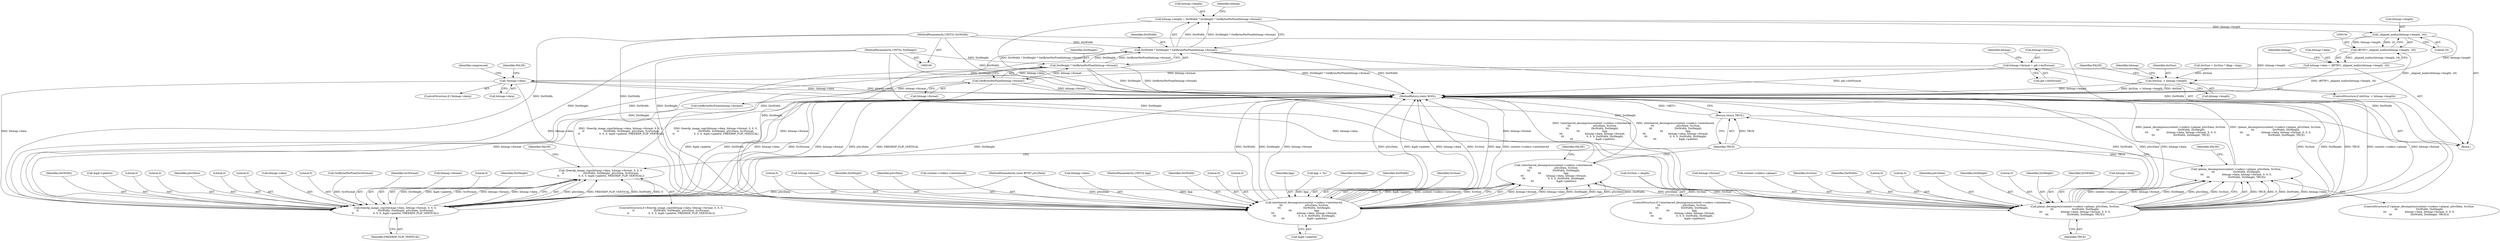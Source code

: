 digraph "1_FreeRDP_09b9d4f1994a674c4ec85b4947aa656eda1aed8a@integer" {
"1000133" [label="(Call,bitmap->length = DstWidth * DstHeight * GetBytesPerPixel(bitmap->format))"];
"1000137" [label="(Call,DstWidth * DstHeight * GetBytesPerPixel(bitmap->format))"];
"1000104" [label="(MethodParameterIn,UINT32 DstWidth)"];
"1000139" [label="(Call,DstHeight * GetBytesPerPixel(bitmap->format))"];
"1000105" [label="(MethodParameterIn,UINT32 DstHeight)"];
"1000141" [label="(Call,GetBytesPerPixel(bitmap->format))"];
"1000126" [label="(Call,bitmap->format = gdi->dstFormat)"];
"1000151" [label="(Call,_aligned_malloc(bitmap->length, 16))"];
"1000149" [label="(Call,(BYTE*) _aligned_malloc(bitmap->length, 16))"];
"1000145" [label="(Call,bitmap->data = (BYTE*) _aligned_malloc(bitmap->length, 16))"];
"1000157" [label="(Call,!bitmap->data)"];
"1000173" [label="(Call,interleaved_decompress(context->codecs->interleaved,\n\t\t\t                            pSrcData, SrcSize,\n\t\t\t                            DstWidth, DstHeight,\n\t\t\t                            bpp,\n\t\t\t                            bitmap->data, bitmap->format,\n\t\t\t                            0, 0, 0, DstWidth, DstHeight,\n\t\t\t                            &gdi->palette))"];
"1000172" [label="(Call,!interleaved_decompress(context->codecs->interleaved,\n\t\t\t                            pSrcData, SrcSize,\n\t\t\t                            DstWidth, DstHeight,\n\t\t\t                            bpp,\n\t\t\t                            bitmap->data, bitmap->format,\n\t\t\t                            0, 0, 0, DstWidth, DstHeight,\n\t\t\t                            &gdi->palette))"];
"1000205" [label="(Call,planar_decompress(context->codecs->planar, pSrcData, SrcSize,\n\t\t\t                       DstWidth, DstHeight,\n\t\t\t                       bitmap->data, bitmap->format, 0, 0, 0,\n\t\t\t                       DstWidth, DstHeight, TRUE))"];
"1000204" [label="(Call,!planar_decompress(context->codecs->planar, pSrcData, SrcSize,\n\t\t\t                       DstWidth, DstHeight,\n\t\t\t                       bitmap->data, bitmap->format, 0, 0, 0,\n\t\t\t                       DstWidth, DstHeight, TRUE))"];
"1000302" [label="(Return,return TRUE;)"];
"1000278" [label="(Call,freerdp_image_copy(bitmap->data, bitmap->format, 0, 0, 0,\n\t\t                        DstWidth, DstHeight, pSrcData, SrcFormat,\n\t\t                        0, 0, 0, &gdi->palette, FREERDP_FLIP_VERTICAL))"];
"1000277" [label="(Call,!freerdp_image_copy(bitmap->data, bitmap->format, 0, 0, 0,\n\t\t                        DstWidth, DstHeight, pSrcData, SrcFormat,\n\t\t                        0, 0, 0, &gdi->palette, FREERDP_FLIP_VERTICAL))"];
"1000269" [label="(Call,dstSize  < bitmap->length)"];
"1000288" [label="(Identifier,DstWidth)"];
"1000295" [label="(Call,&gdi->palette)"];
"1000286" [label="(Literal,0)"];
"1000180" [label="(Identifier,SrcSize)"];
"1000127" [label="(Call,bitmap->format)"];
"1000293" [label="(Literal,0)"];
"1000191" [label="(Literal,0)"];
"1000304" [label="(MethodReturn,static BOOL)"];
"1000137" [label="(Call,DstWidth * DstHeight * GetBytesPerPixel(bitmap->format))"];
"1000187" [label="(Call,bitmap->format)"];
"1000158" [label="(Call,bitmap->data)"];
"1000218" [label="(Call,bitmap->format)"];
"1000134" [label="(Call,bitmap->length)"];
"1000271" [label="(Call,bitmap->length)"];
"1000139" [label="(Call,DstHeight * GetBytesPerPixel(bitmap->format))"];
"1000103" [label="(MethodParameterIn,const BYTE* pSrcData)"];
"1000162" [label="(Identifier,FALSE)"];
"1000104" [label="(MethodParameterIn,UINT32 DstWidth)"];
"1000290" [label="(Identifier,pSrcData)"];
"1000285" [label="(Literal,0)"];
"1000226" [label="(Identifier,TRUE)"];
"1000206" [label="(Call,context->codecs->planar)"];
"1000277" [label="(Call,!freerdp_image_copy(bitmap->data, bitmap->format, 0, 0, 0,\n\t\t                        DstWidth, DstHeight, pSrcData, SrcFormat,\n\t\t                        0, 0, 0, &gdi->palette, FREERDP_FLIP_VERTICAL))"];
"1000204" [label="(Call,!planar_decompress(context->codecs->planar, pSrcData, SrcSize,\n\t\t\t                       DstWidth, DstHeight,\n\t\t\t                       bitmap->data, bitmap->format, 0, 0, 0,\n\t\t\t                       DstWidth, DstHeight, TRUE))"];
"1000182" [label="(Identifier,DstHeight)"];
"1000302" [label="(Return,return TRUE;)"];
"1000179" [label="(Identifier,pSrcData)"];
"1000275" [label="(Identifier,FALSE)"];
"1000212" [label="(Identifier,SrcSize)"];
"1000205" [label="(Call,planar_decompress(context->codecs->planar, pSrcData, SrcSize,\n\t\t\t                       DstWidth, DstHeight,\n\t\t\t                       bitmap->data, bitmap->format, 0, 0, 0,\n\t\t\t                       DstWidth, DstHeight, TRUE))"];
"1000174" [label="(Call,context->codecs->interleaved)"];
"1000173" [label="(Call,interleaved_decompress(context->codecs->interleaved,\n\t\t\t                            pSrcData, SrcSize,\n\t\t\t                            DstWidth, DstHeight,\n\t\t\t                            bpp,\n\t\t\t                            bitmap->data, bitmap->format,\n\t\t\t                            0, 0, 0, DstWidth, DstHeight,\n\t\t\t                            &gdi->palette))"];
"1000147" [label="(Identifier,bitmap)"];
"1000112" [label="(Call,SrcSize = length)"];
"1000200" [label="(Identifier,FALSE)"];
"1000159" [label="(Identifier,bitmap)"];
"1000224" [label="(Identifier,DstWidth)"];
"1000172" [label="(Call,!interleaved_decompress(context->codecs->interleaved,\n\t\t\t                            pSrcData, SrcSize,\n\t\t\t                            DstWidth, DstHeight,\n\t\t\t                            bpp,\n\t\t\t                            bitmap->data, bitmap->format,\n\t\t\t                            0, 0, 0, DstWidth, DstHeight,\n\t\t\t                            &gdi->palette))"];
"1000222" [label="(Literal,0)"];
"1000280" [label="(Identifier,bitmap)"];
"1000164" [label="(Identifier,compressed)"];
"1000126" [label="(Call,bitmap->format = gdi->dstFormat)"];
"1000105" [label="(MethodParameterIn,UINT32 DstHeight)"];
"1000140" [label="(Identifier,DstHeight)"];
"1000292" [label="(Literal,0)"];
"1000268" [label="(ControlStructure,if (dstSize  < bitmap->length))"];
"1000130" [label="(Call,gdi->dstFormat)"];
"1000184" [label="(Call,bitmap->data)"];
"1000142" [label="(Call,bitmap->format)"];
"1000279" [label="(Call,bitmap->data)"];
"1000244" [label="(Call,GetBytesPerPixel(bitmap->format))"];
"1000106" [label="(MethodParameterIn,UINT32 bpp)"];
"1000151" [label="(Call,_aligned_malloc(bitmap->length, 16))"];
"1000221" [label="(Literal,0)"];
"1000299" [label="(Identifier,FREERDP_FLIP_VERTICAL)"];
"1000110" [label="(Block,)"];
"1000270" [label="(Identifier,dstSize)"];
"1000133" [label="(Call,bitmap->length = DstWidth * DstHeight * GetBytesPerPixel(bitmap->format))"];
"1000141" [label="(Call,GetBytesPerPixel(bitmap->format))"];
"1000193" [label="(Identifier,DstWidth)"];
"1000276" [label="(ControlStructure,if (!freerdp_image_copy(bitmap->data, bitmap->format, 0, 0, 0,\n\t\t                        DstWidth, DstHeight, pSrcData, SrcFormat,\n\t\t                        0, 0, 0, &gdi->palette, FREERDP_FLIP_VERTICAL)))"];
"1000190" [label="(Literal,0)"];
"1000156" [label="(ControlStructure,if (!bitmap->data))"];
"1000211" [label="(Identifier,pSrcData)"];
"1000294" [label="(Literal,0)"];
"1000239" [label="(Call,GetBytesPerPixel(SrcFormat))"];
"1000192" [label="(Literal,0)"];
"1000183" [label="(Identifier,bpp)"];
"1000195" [label="(Call,&gdi->palette)"];
"1000214" [label="(Identifier,DstHeight)"];
"1000203" [label="(ControlStructure,if (!planar_decompress(context->codecs->planar, pSrcData, SrcSize,\n\t\t\t                       DstWidth, DstHeight,\n\t\t\t                       bitmap->data, bitmap->format, 0, 0, 0,\n\t\t\t                       DstWidth, DstHeight, TRUE)))"];
"1000155" [label="(Literal,16)"];
"1000171" [label="(ControlStructure,if (!interleaved_decompress(context->codecs->interleaved,\n\t\t\t                            pSrcData, SrcSize,\n\t\t\t                            DstWidth, DstHeight,\n\t\t\t                            bpp,\n\t\t\t                            bitmap->data, bitmap->format,\n\t\t\t                            0, 0, 0, DstWidth, DstHeight,\n\t\t\t                            &gdi->palette)))"];
"1000146" [label="(Call,bitmap->data)"];
"1000138" [label="(Identifier,DstWidth)"];
"1000145" [label="(Call,bitmap->data = (BYTE*) _aligned_malloc(bitmap->length, 16))"];
"1000291" [label="(Identifier,SrcFormat)"];
"1000223" [label="(Literal,0)"];
"1000303" [label="(Identifier,TRUE)"];
"1000278" [label="(Call,freerdp_image_copy(bitmap->data, bitmap->format, 0, 0, 0,\n\t\t                        DstWidth, DstHeight, pSrcData, SrcFormat,\n\t\t                        0, 0, 0, &gdi->palette, FREERDP_FLIP_VERTICAL))"];
"1000157" [label="(Call,!bitmap->data)"];
"1000167" [label="(Call,bpp < 32)"];
"1000194" [label="(Identifier,DstHeight)"];
"1000225" [label="(Identifier,DstHeight)"];
"1000213" [label="(Identifier,DstWidth)"];
"1000135" [label="(Identifier,bitmap)"];
"1000152" [label="(Call,bitmap->length)"];
"1000301" [label="(Identifier,FALSE)"];
"1000269" [label="(Call,dstSize  < bitmap->length)"];
"1000282" [label="(Call,bitmap->format)"];
"1000149" [label="(Call,(BYTE*) _aligned_malloc(bitmap->length, 16))"];
"1000287" [label="(Literal,0)"];
"1000228" [label="(Identifier,FALSE)"];
"1000289" [label="(Identifier,DstHeight)"];
"1000181" [label="(Identifier,DstWidth)"];
"1000261" [label="(Call,dstSize = SrcSize * dbpp / sbpp)"];
"1000215" [label="(Call,bitmap->data)"];
"1000133" -> "1000110"  [label="AST: "];
"1000133" -> "1000137"  [label="CFG: "];
"1000134" -> "1000133"  [label="AST: "];
"1000137" -> "1000133"  [label="AST: "];
"1000147" -> "1000133"  [label="CFG: "];
"1000133" -> "1000304"  [label="DDG: DstWidth * DstHeight * GetBytesPerPixel(bitmap->format)"];
"1000137" -> "1000133"  [label="DDG: DstWidth"];
"1000137" -> "1000133"  [label="DDG: DstHeight * GetBytesPerPixel(bitmap->format)"];
"1000133" -> "1000151"  [label="DDG: bitmap->length"];
"1000137" -> "1000139"  [label="CFG: "];
"1000138" -> "1000137"  [label="AST: "];
"1000139" -> "1000137"  [label="AST: "];
"1000137" -> "1000304"  [label="DDG: DstHeight * GetBytesPerPixel(bitmap->format)"];
"1000137" -> "1000304"  [label="DDG: DstWidth"];
"1000104" -> "1000137"  [label="DDG: DstWidth"];
"1000139" -> "1000137"  [label="DDG: DstHeight"];
"1000139" -> "1000137"  [label="DDG: GetBytesPerPixel(bitmap->format)"];
"1000137" -> "1000173"  [label="DDG: DstWidth"];
"1000137" -> "1000205"  [label="DDG: DstWidth"];
"1000137" -> "1000278"  [label="DDG: DstWidth"];
"1000104" -> "1000100"  [label="AST: "];
"1000104" -> "1000304"  [label="DDG: DstWidth"];
"1000104" -> "1000173"  [label="DDG: DstWidth"];
"1000104" -> "1000205"  [label="DDG: DstWidth"];
"1000104" -> "1000278"  [label="DDG: DstWidth"];
"1000139" -> "1000141"  [label="CFG: "];
"1000140" -> "1000139"  [label="AST: "];
"1000141" -> "1000139"  [label="AST: "];
"1000139" -> "1000304"  [label="DDG: GetBytesPerPixel(bitmap->format)"];
"1000139" -> "1000304"  [label="DDG: DstHeight"];
"1000105" -> "1000139"  [label="DDG: DstHeight"];
"1000141" -> "1000139"  [label="DDG: bitmap->format"];
"1000139" -> "1000173"  [label="DDG: DstHeight"];
"1000139" -> "1000205"  [label="DDG: DstHeight"];
"1000139" -> "1000278"  [label="DDG: DstHeight"];
"1000105" -> "1000100"  [label="AST: "];
"1000105" -> "1000304"  [label="DDG: DstHeight"];
"1000105" -> "1000173"  [label="DDG: DstHeight"];
"1000105" -> "1000205"  [label="DDG: DstHeight"];
"1000105" -> "1000278"  [label="DDG: DstHeight"];
"1000141" -> "1000142"  [label="CFG: "];
"1000142" -> "1000141"  [label="AST: "];
"1000141" -> "1000304"  [label="DDG: bitmap->format"];
"1000126" -> "1000141"  [label="DDG: bitmap->format"];
"1000141" -> "1000173"  [label="DDG: bitmap->format"];
"1000141" -> "1000205"  [label="DDG: bitmap->format"];
"1000141" -> "1000244"  [label="DDG: bitmap->format"];
"1000126" -> "1000110"  [label="AST: "];
"1000126" -> "1000130"  [label="CFG: "];
"1000127" -> "1000126"  [label="AST: "];
"1000130" -> "1000126"  [label="AST: "];
"1000135" -> "1000126"  [label="CFG: "];
"1000126" -> "1000304"  [label="DDG: gdi->dstFormat"];
"1000151" -> "1000149"  [label="AST: "];
"1000151" -> "1000155"  [label="CFG: "];
"1000152" -> "1000151"  [label="AST: "];
"1000155" -> "1000151"  [label="AST: "];
"1000149" -> "1000151"  [label="CFG: "];
"1000151" -> "1000304"  [label="DDG: bitmap->length"];
"1000151" -> "1000149"  [label="DDG: bitmap->length"];
"1000151" -> "1000149"  [label="DDG: 16"];
"1000151" -> "1000269"  [label="DDG: bitmap->length"];
"1000149" -> "1000145"  [label="AST: "];
"1000150" -> "1000149"  [label="AST: "];
"1000145" -> "1000149"  [label="CFG: "];
"1000149" -> "1000304"  [label="DDG: _aligned_malloc(bitmap->length, 16)"];
"1000149" -> "1000145"  [label="DDG: _aligned_malloc(bitmap->length, 16)"];
"1000145" -> "1000110"  [label="AST: "];
"1000146" -> "1000145"  [label="AST: "];
"1000159" -> "1000145"  [label="CFG: "];
"1000145" -> "1000304"  [label="DDG: (BYTE*) _aligned_malloc(bitmap->length, 16)"];
"1000145" -> "1000157"  [label="DDG: bitmap->data"];
"1000157" -> "1000156"  [label="AST: "];
"1000157" -> "1000158"  [label="CFG: "];
"1000158" -> "1000157"  [label="AST: "];
"1000162" -> "1000157"  [label="CFG: "];
"1000164" -> "1000157"  [label="CFG: "];
"1000157" -> "1000304"  [label="DDG: !bitmap->data"];
"1000157" -> "1000304"  [label="DDG: bitmap->data"];
"1000157" -> "1000173"  [label="DDG: bitmap->data"];
"1000157" -> "1000205"  [label="DDG: bitmap->data"];
"1000157" -> "1000278"  [label="DDG: bitmap->data"];
"1000173" -> "1000172"  [label="AST: "];
"1000173" -> "1000195"  [label="CFG: "];
"1000174" -> "1000173"  [label="AST: "];
"1000179" -> "1000173"  [label="AST: "];
"1000180" -> "1000173"  [label="AST: "];
"1000181" -> "1000173"  [label="AST: "];
"1000182" -> "1000173"  [label="AST: "];
"1000183" -> "1000173"  [label="AST: "];
"1000184" -> "1000173"  [label="AST: "];
"1000187" -> "1000173"  [label="AST: "];
"1000190" -> "1000173"  [label="AST: "];
"1000191" -> "1000173"  [label="AST: "];
"1000192" -> "1000173"  [label="AST: "];
"1000193" -> "1000173"  [label="AST: "];
"1000194" -> "1000173"  [label="AST: "];
"1000195" -> "1000173"  [label="AST: "];
"1000172" -> "1000173"  [label="CFG: "];
"1000173" -> "1000304"  [label="DDG: DstWidth"];
"1000173" -> "1000304"  [label="DDG: DstHeight"];
"1000173" -> "1000304"  [label="DDG: bitmap->format"];
"1000173" -> "1000304"  [label="DDG: pSrcData"];
"1000173" -> "1000304"  [label="DDG: &gdi->palette"];
"1000173" -> "1000304"  [label="DDG: bitmap->data"];
"1000173" -> "1000304"  [label="DDG: SrcSize"];
"1000173" -> "1000304"  [label="DDG: bpp"];
"1000173" -> "1000304"  [label="DDG: context->codecs->interleaved"];
"1000173" -> "1000172"  [label="DDG: bitmap->format"];
"1000173" -> "1000172"  [label="DDG: bitmap->data"];
"1000173" -> "1000172"  [label="DDG: DstHeight"];
"1000173" -> "1000172"  [label="DDG: bpp"];
"1000173" -> "1000172"  [label="DDG: pSrcData"];
"1000173" -> "1000172"  [label="DDG: DstWidth"];
"1000173" -> "1000172"  [label="DDG: 0"];
"1000173" -> "1000172"  [label="DDG: &gdi->palette"];
"1000173" -> "1000172"  [label="DDG: context->codecs->interleaved"];
"1000173" -> "1000172"  [label="DDG: SrcSize"];
"1000103" -> "1000173"  [label="DDG: pSrcData"];
"1000112" -> "1000173"  [label="DDG: SrcSize"];
"1000167" -> "1000173"  [label="DDG: bpp"];
"1000106" -> "1000173"  [label="DDG: bpp"];
"1000172" -> "1000171"  [label="AST: "];
"1000200" -> "1000172"  [label="CFG: "];
"1000303" -> "1000172"  [label="CFG: "];
"1000172" -> "1000304"  [label="DDG: !interleaved_decompress(context->codecs->interleaved,\n\t\t\t                            pSrcData, SrcSize,\n\t\t\t                            DstWidth, DstHeight,\n\t\t\t                            bpp,\n\t\t\t                            bitmap->data, bitmap->format,\n\t\t\t                            0, 0, 0, DstWidth, DstHeight,\n\t\t\t                            &gdi->palette)"];
"1000172" -> "1000304"  [label="DDG: interleaved_decompress(context->codecs->interleaved,\n\t\t\t                            pSrcData, SrcSize,\n\t\t\t                            DstWidth, DstHeight,\n\t\t\t                            bpp,\n\t\t\t                            bitmap->data, bitmap->format,\n\t\t\t                            0, 0, 0, DstWidth, DstHeight,\n\t\t\t                            &gdi->palette)"];
"1000205" -> "1000204"  [label="AST: "];
"1000205" -> "1000226"  [label="CFG: "];
"1000206" -> "1000205"  [label="AST: "];
"1000211" -> "1000205"  [label="AST: "];
"1000212" -> "1000205"  [label="AST: "];
"1000213" -> "1000205"  [label="AST: "];
"1000214" -> "1000205"  [label="AST: "];
"1000215" -> "1000205"  [label="AST: "];
"1000218" -> "1000205"  [label="AST: "];
"1000221" -> "1000205"  [label="AST: "];
"1000222" -> "1000205"  [label="AST: "];
"1000223" -> "1000205"  [label="AST: "];
"1000224" -> "1000205"  [label="AST: "];
"1000225" -> "1000205"  [label="AST: "];
"1000226" -> "1000205"  [label="AST: "];
"1000204" -> "1000205"  [label="CFG: "];
"1000205" -> "1000304"  [label="DDG: SrcSize"];
"1000205" -> "1000304"  [label="DDG: DstHeight"];
"1000205" -> "1000304"  [label="DDG: TRUE"];
"1000205" -> "1000304"  [label="DDG: context->codecs->planar"];
"1000205" -> "1000304"  [label="DDG: bitmap->format"];
"1000205" -> "1000304"  [label="DDG: DstWidth"];
"1000205" -> "1000304"  [label="DDG: pSrcData"];
"1000205" -> "1000304"  [label="DDG: bitmap->data"];
"1000205" -> "1000204"  [label="DDG: TRUE"];
"1000205" -> "1000204"  [label="DDG: 0"];
"1000205" -> "1000204"  [label="DDG: DstWidth"];
"1000205" -> "1000204"  [label="DDG: bitmap->data"];
"1000205" -> "1000204"  [label="DDG: context->codecs->planar"];
"1000205" -> "1000204"  [label="DDG: bitmap->format"];
"1000205" -> "1000204"  [label="DDG: DstHeight"];
"1000205" -> "1000204"  [label="DDG: pSrcData"];
"1000205" -> "1000204"  [label="DDG: SrcSize"];
"1000103" -> "1000205"  [label="DDG: pSrcData"];
"1000112" -> "1000205"  [label="DDG: SrcSize"];
"1000205" -> "1000302"  [label="DDG: TRUE"];
"1000204" -> "1000203"  [label="AST: "];
"1000228" -> "1000204"  [label="CFG: "];
"1000303" -> "1000204"  [label="CFG: "];
"1000204" -> "1000304"  [label="DDG: planar_decompress(context->codecs->planar, pSrcData, SrcSize,\n\t\t\t                       DstWidth, DstHeight,\n\t\t\t                       bitmap->data, bitmap->format, 0, 0, 0,\n\t\t\t                       DstWidth, DstHeight, TRUE)"];
"1000204" -> "1000304"  [label="DDG: !planar_decompress(context->codecs->planar, pSrcData, SrcSize,\n\t\t\t                       DstWidth, DstHeight,\n\t\t\t                       bitmap->data, bitmap->format, 0, 0, 0,\n\t\t\t                       DstWidth, DstHeight, TRUE)"];
"1000302" -> "1000110"  [label="AST: "];
"1000302" -> "1000303"  [label="CFG: "];
"1000303" -> "1000302"  [label="AST: "];
"1000304" -> "1000302"  [label="CFG: "];
"1000302" -> "1000304"  [label="DDG: <RET>"];
"1000303" -> "1000302"  [label="DDG: TRUE"];
"1000278" -> "1000277"  [label="AST: "];
"1000278" -> "1000299"  [label="CFG: "];
"1000279" -> "1000278"  [label="AST: "];
"1000282" -> "1000278"  [label="AST: "];
"1000285" -> "1000278"  [label="AST: "];
"1000286" -> "1000278"  [label="AST: "];
"1000287" -> "1000278"  [label="AST: "];
"1000288" -> "1000278"  [label="AST: "];
"1000289" -> "1000278"  [label="AST: "];
"1000290" -> "1000278"  [label="AST: "];
"1000291" -> "1000278"  [label="AST: "];
"1000292" -> "1000278"  [label="AST: "];
"1000293" -> "1000278"  [label="AST: "];
"1000294" -> "1000278"  [label="AST: "];
"1000295" -> "1000278"  [label="AST: "];
"1000299" -> "1000278"  [label="AST: "];
"1000277" -> "1000278"  [label="CFG: "];
"1000278" -> "1000304"  [label="DDG: SrcFormat"];
"1000278" -> "1000304"  [label="DDG: bitmap->format"];
"1000278" -> "1000304"  [label="DDG: pSrcData"];
"1000278" -> "1000304"  [label="DDG: FREERDP_FLIP_VERTICAL"];
"1000278" -> "1000304"  [label="DDG: DstHeight"];
"1000278" -> "1000304"  [label="DDG: &gdi->palette"];
"1000278" -> "1000304"  [label="DDG: DstWidth"];
"1000278" -> "1000304"  [label="DDG: bitmap->data"];
"1000278" -> "1000277"  [label="DDG: pSrcData"];
"1000278" -> "1000277"  [label="DDG: FREERDP_FLIP_VERTICAL"];
"1000278" -> "1000277"  [label="DDG: DstWidth"];
"1000278" -> "1000277"  [label="DDG: 0"];
"1000278" -> "1000277"  [label="DDG: DstHeight"];
"1000278" -> "1000277"  [label="DDG: &gdi->palette"];
"1000278" -> "1000277"  [label="DDG: SrcFormat"];
"1000278" -> "1000277"  [label="DDG: bitmap->format"];
"1000278" -> "1000277"  [label="DDG: bitmap->data"];
"1000244" -> "1000278"  [label="DDG: bitmap->format"];
"1000103" -> "1000278"  [label="DDG: pSrcData"];
"1000239" -> "1000278"  [label="DDG: SrcFormat"];
"1000277" -> "1000276"  [label="AST: "];
"1000301" -> "1000277"  [label="CFG: "];
"1000303" -> "1000277"  [label="CFG: "];
"1000277" -> "1000304"  [label="DDG: freerdp_image_copy(bitmap->data, bitmap->format, 0, 0, 0,\n\t\t                        DstWidth, DstHeight, pSrcData, SrcFormat,\n\t\t                        0, 0, 0, &gdi->palette, FREERDP_FLIP_VERTICAL)"];
"1000277" -> "1000304"  [label="DDG: !freerdp_image_copy(bitmap->data, bitmap->format, 0, 0, 0,\n\t\t                        DstWidth, DstHeight, pSrcData, SrcFormat,\n\t\t                        0, 0, 0, &gdi->palette, FREERDP_FLIP_VERTICAL)"];
"1000269" -> "1000268"  [label="AST: "];
"1000269" -> "1000271"  [label="CFG: "];
"1000270" -> "1000269"  [label="AST: "];
"1000271" -> "1000269"  [label="AST: "];
"1000275" -> "1000269"  [label="CFG: "];
"1000280" -> "1000269"  [label="CFG: "];
"1000269" -> "1000304"  [label="DDG: dstSize  < bitmap->length"];
"1000269" -> "1000304"  [label="DDG: dstSize"];
"1000269" -> "1000304"  [label="DDG: bitmap->length"];
"1000261" -> "1000269"  [label="DDG: dstSize"];
}
